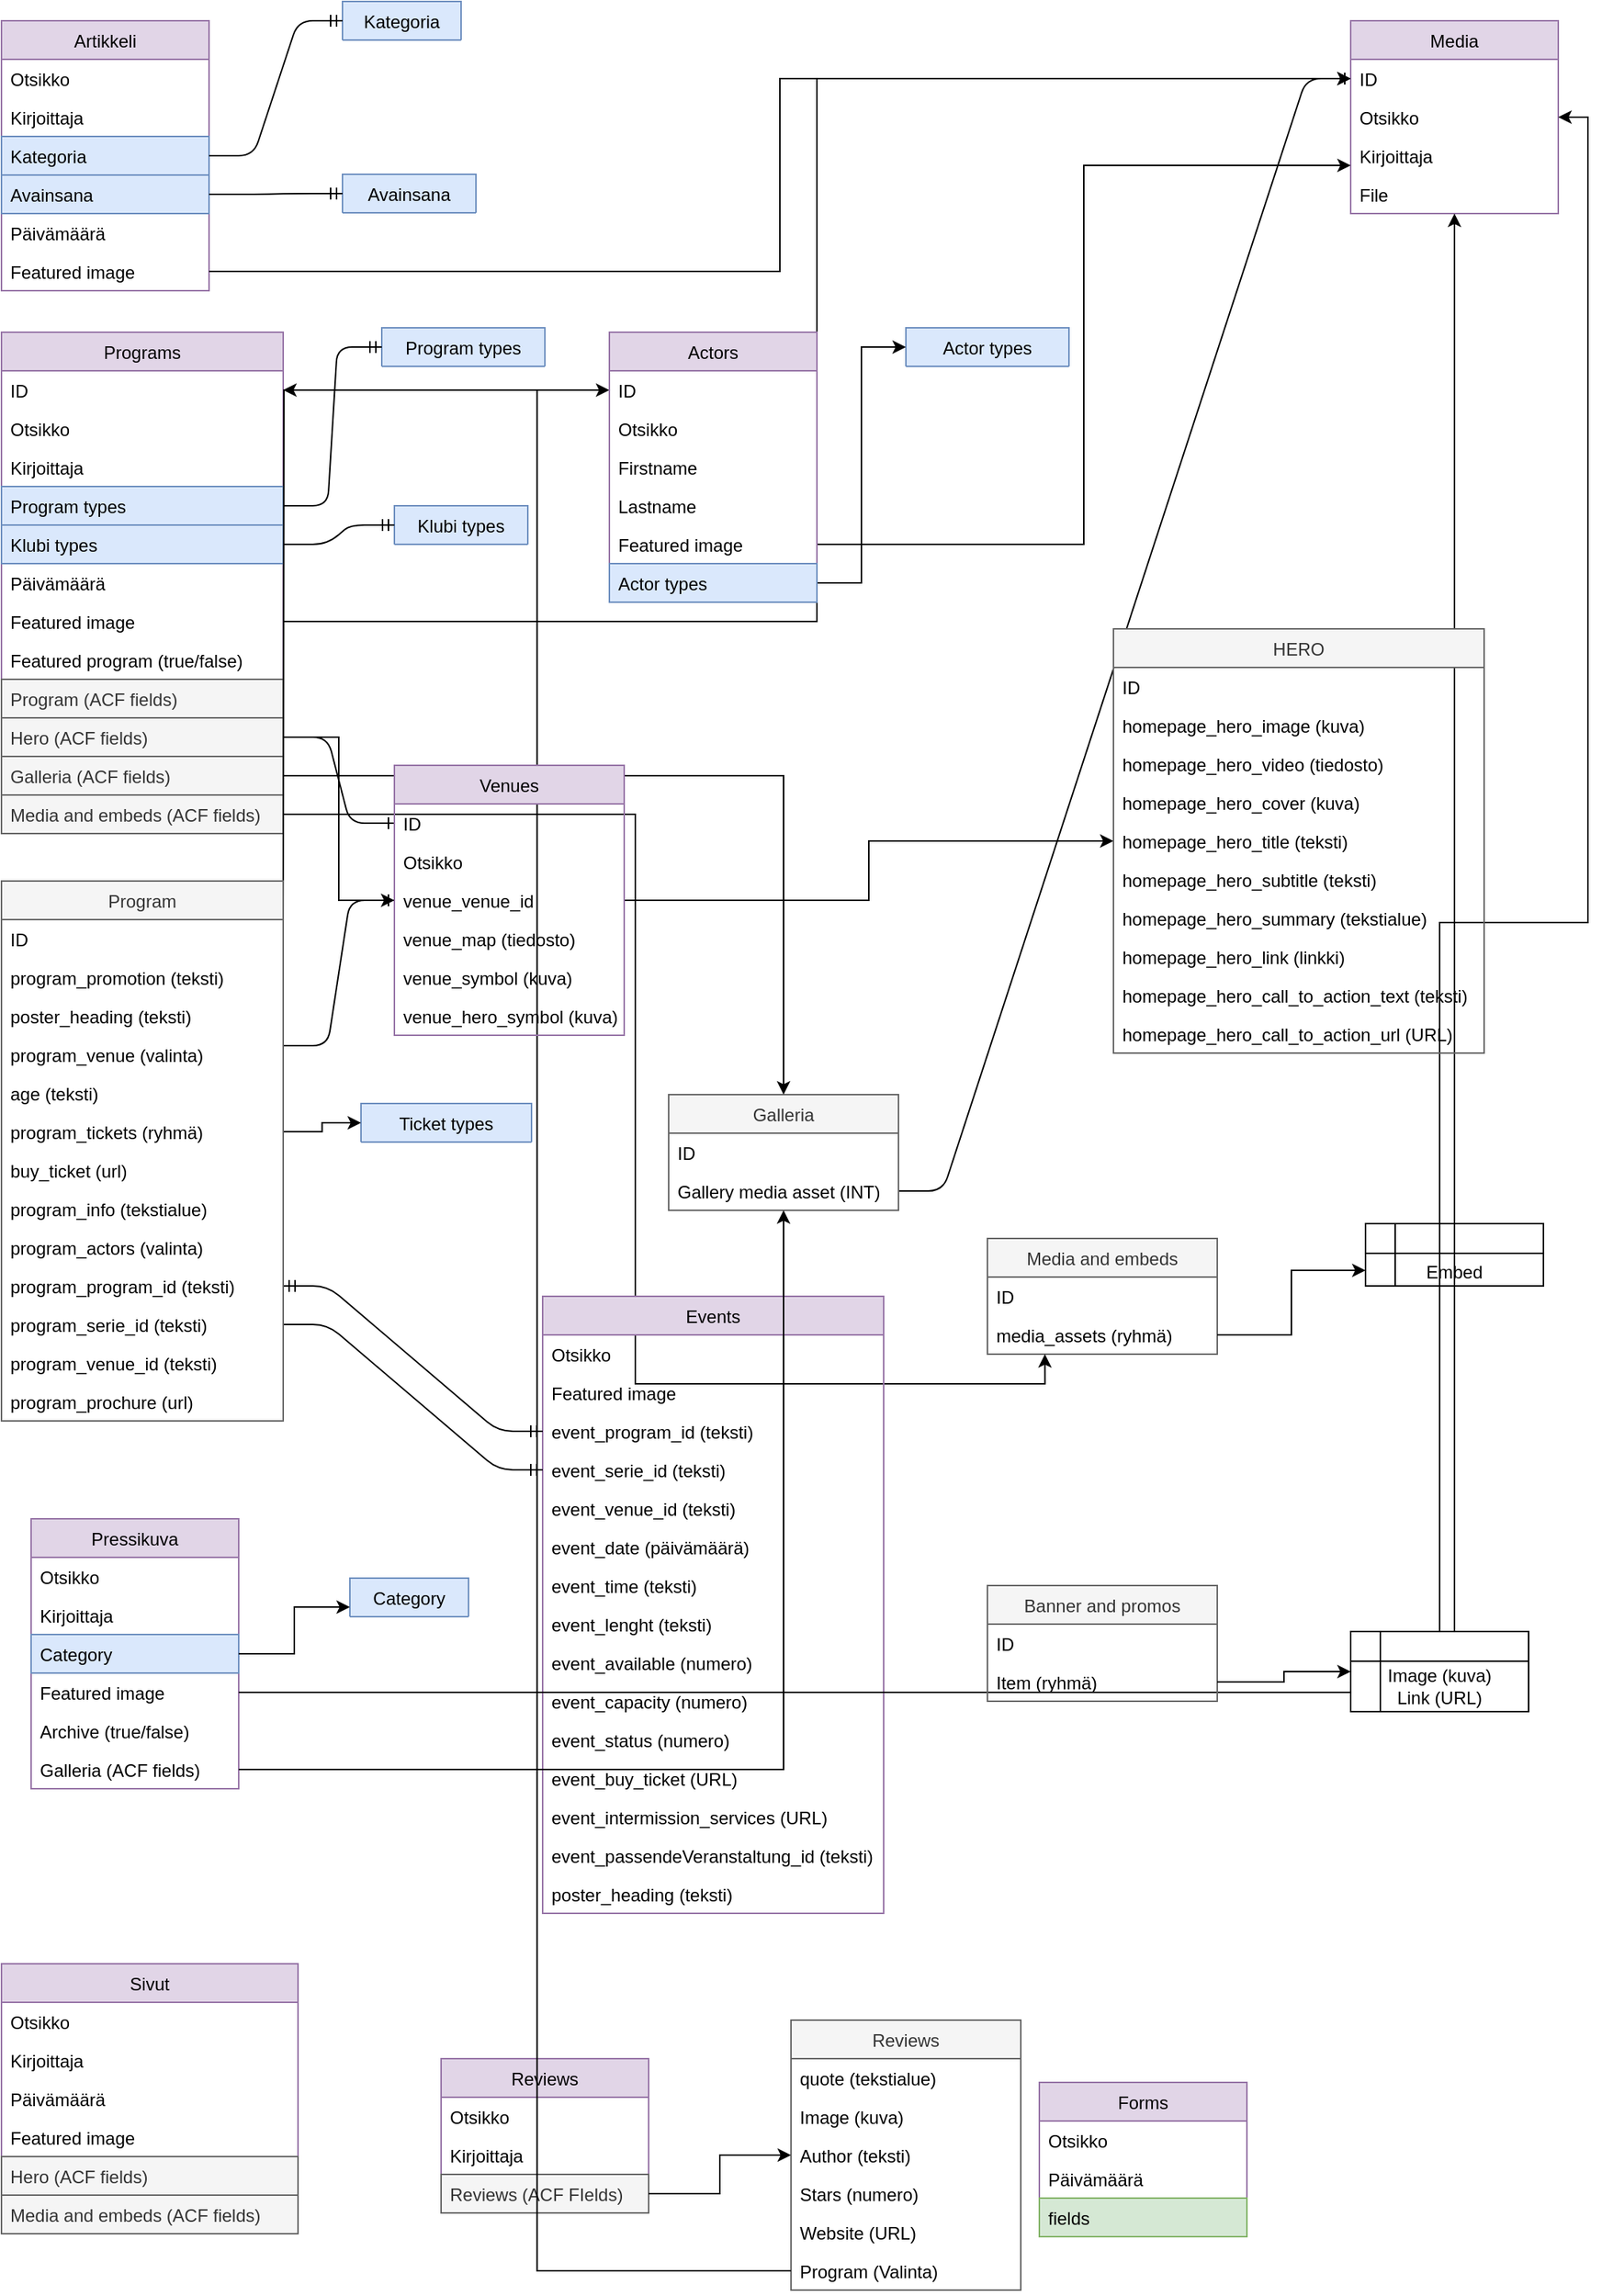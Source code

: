 <mxfile pages="1" version="11.2.5" type="github"><diagram id="JylSYpDE7stfheYF5nhb" name="Page-1"><mxGraphModel dx="1298" dy="731" grid="1" gridSize="10" guides="1" tooltips="1" connect="1" arrows="1" fold="1" page="1" pageScale="1" pageWidth="1169" pageHeight="827" math="0" shadow="0"><root><mxCell id="0"/><mxCell id="1" parent="0"/><mxCell id="uideo7Vnj6F3SnKSOTzs-19" value="" style="edgeStyle=entityRelationEdgeStyle;fontSize=12;html=1;endArrow=ERone;endFill=1;exitX=1;exitY=0.5;exitDx=0;exitDy=0;" edge="1" parent="1" source="uideo7Vnj6F3SnKSOTzs-14" target="cHiNyYAELaaAw-eLna-m-75"><mxGeometry width="100" height="100" relative="1" as="geometry"><mxPoint x="220" y="715" as="sourcePoint"/><mxPoint x="640" y="80" as="targetPoint"/></mxGeometry></mxCell><mxCell id="cHiNyYAELaaAw-eLna-m-2" value="Artikkeli" style="swimlane;fontStyle=0;childLayout=stackLayout;horizontal=1;startSize=26;fillColor=#e1d5e7;horizontalStack=0;resizeParent=1;resizeParentMax=0;resizeLast=0;collapsible=1;marginBottom=0;strokeColor=#9673a6;" parent="1" vertex="1"><mxGeometry x="40" y="40" width="140" height="182" as="geometry"><mxRectangle x="40" y="40" width="70" height="26" as="alternateBounds"/></mxGeometry></mxCell><mxCell id="cHiNyYAELaaAw-eLna-m-3" value="Otsikko" style="text;strokeColor=none;fillColor=none;align=left;verticalAlign=top;spacingLeft=4;spacingRight=4;overflow=hidden;rotatable=0;points=[[0,0.5],[1,0.5]];portConstraint=eastwest;" parent="cHiNyYAELaaAw-eLna-m-2" vertex="1"><mxGeometry y="26" width="140" height="26" as="geometry"/></mxCell><mxCell id="cHiNyYAELaaAw-eLna-m-4" value="Kirjoittaja" style="text;strokeColor=none;fillColor=none;align=left;verticalAlign=top;spacingLeft=4;spacingRight=4;overflow=hidden;rotatable=0;points=[[0,0.5],[1,0.5]];portConstraint=eastwest;" parent="cHiNyYAELaaAw-eLna-m-2" vertex="1"><mxGeometry y="52" width="140" height="26" as="geometry"/></mxCell><mxCell id="cHiNyYAELaaAw-eLna-m-5" value="Kategoria" style="text;strokeColor=#6c8ebf;fillColor=#dae8fc;align=left;verticalAlign=top;spacingLeft=4;spacingRight=4;overflow=hidden;rotatable=0;points=[[0,0.5],[1,0.5]];portConstraint=eastwest;" parent="cHiNyYAELaaAw-eLna-m-2" vertex="1"><mxGeometry y="78" width="140" height="26" as="geometry"/></mxCell><mxCell id="cHiNyYAELaaAw-eLna-m-13" value="Avainsana" style="text;strokeColor=#6c8ebf;fillColor=#dae8fc;align=left;verticalAlign=top;spacingLeft=4;spacingRight=4;overflow=hidden;rotatable=0;points=[[0,0.5],[1,0.5]];portConstraint=eastwest;" parent="cHiNyYAELaaAw-eLna-m-2" vertex="1"><mxGeometry y="104" width="140" height="26" as="geometry"/></mxCell><mxCell id="cHiNyYAELaaAw-eLna-m-11" value="Päivämäärä" style="text;strokeColor=none;fillColor=none;align=left;verticalAlign=top;spacingLeft=4;spacingRight=4;overflow=hidden;rotatable=0;points=[[0,0.5],[1,0.5]];portConstraint=eastwest;" parent="cHiNyYAELaaAw-eLna-m-2" vertex="1"><mxGeometry y="130" width="140" height="26" as="geometry"/></mxCell><mxCell id="cHiNyYAELaaAw-eLna-m-12" value="Featured image" style="text;strokeColor=none;fillColor=none;align=left;verticalAlign=top;spacingLeft=4;spacingRight=4;overflow=hidden;rotatable=0;points=[[0,0.5],[1,0.5]];portConstraint=eastwest;" parent="cHiNyYAELaaAw-eLna-m-2" vertex="1"><mxGeometry y="156" width="140" height="26" as="geometry"/></mxCell><mxCell id="cHiNyYAELaaAw-eLna-m-6" value="Kategoria" style="swimlane;fontStyle=0;childLayout=stackLayout;horizontal=1;startSize=26;fillColor=#dae8fc;horizontalStack=0;resizeParent=1;resizeParentMax=0;resizeLast=0;collapsible=1;marginBottom=0;strokeColor=#6c8ebf;" parent="1" vertex="1" collapsed="1"><mxGeometry x="270" y="27" width="80" height="26" as="geometry"><mxRectangle x="270" y="27" width="140" height="104" as="alternateBounds"/></mxGeometry></mxCell><mxCell id="cHiNyYAELaaAw-eLna-m-7" value="ID" style="text;strokeColor=none;fillColor=none;align=left;verticalAlign=top;spacingLeft=4;spacingRight=4;overflow=hidden;rotatable=0;points=[[0,0.5],[1,0.5]];portConstraint=eastwest;" parent="cHiNyYAELaaAw-eLna-m-6" vertex="1"><mxGeometry y="26" width="80" height="26" as="geometry"/></mxCell><mxCell id="cHiNyYAELaaAw-eLna-m-8" value="Nimi" style="text;strokeColor=none;fillColor=none;align=left;verticalAlign=top;spacingLeft=4;spacingRight=4;overflow=hidden;rotatable=0;points=[[0,0.5],[1,0.5]];portConstraint=eastwest;" parent="cHiNyYAELaaAw-eLna-m-6" vertex="1"><mxGeometry y="52" width="80" height="26" as="geometry"/></mxCell><mxCell id="cHiNyYAELaaAw-eLna-m-9" value="Kuvaus" style="text;strokeColor=none;fillColor=none;align=left;verticalAlign=top;spacingLeft=4;spacingRight=4;overflow=hidden;rotatable=0;points=[[0,0.5],[1,0.5]];portConstraint=eastwest;" parent="cHiNyYAELaaAw-eLna-m-6" vertex="1"><mxGeometry y="78" width="80" height="26" as="geometry"/></mxCell><mxCell id="cHiNyYAELaaAw-eLna-m-14" value="Avainsana" style="swimlane;fontStyle=0;childLayout=stackLayout;horizontal=1;startSize=26;fillColor=#dae8fc;horizontalStack=0;resizeParent=1;resizeParentMax=0;resizeLast=0;collapsible=1;marginBottom=0;strokeColor=#6c8ebf;" parent="1" vertex="1" collapsed="1"><mxGeometry x="270" y="143.5" width="90" height="26" as="geometry"><mxRectangle x="270" y="80" width="140" height="104" as="alternateBounds"/></mxGeometry></mxCell><mxCell id="cHiNyYAELaaAw-eLna-m-15" value="ID" style="text;strokeColor=none;fillColor=none;align=left;verticalAlign=top;spacingLeft=4;spacingRight=4;overflow=hidden;rotatable=0;points=[[0,0.5],[1,0.5]];portConstraint=eastwest;" parent="cHiNyYAELaaAw-eLna-m-14" vertex="1"><mxGeometry y="26" width="90" height="26" as="geometry"/></mxCell><mxCell id="cHiNyYAELaaAw-eLna-m-16" value="Nimi" style="text;strokeColor=none;fillColor=none;align=left;verticalAlign=top;spacingLeft=4;spacingRight=4;overflow=hidden;rotatable=0;points=[[0,0.5],[1,0.5]];portConstraint=eastwest;" parent="cHiNyYAELaaAw-eLna-m-14" vertex="1"><mxGeometry y="52" width="90" height="26" as="geometry"/></mxCell><mxCell id="cHiNyYAELaaAw-eLna-m-17" value="Kuvaus" style="text;strokeColor=none;fillColor=none;align=left;verticalAlign=top;spacingLeft=4;spacingRight=4;overflow=hidden;rotatable=0;points=[[0,0.5],[1,0.5]];portConstraint=eastwest;" parent="cHiNyYAELaaAw-eLna-m-14" vertex="1"><mxGeometry y="78" width="90" height="26" as="geometry"/></mxCell><mxCell id="cHiNyYAELaaAw-eLna-m-20" value="Programs" style="swimlane;fontStyle=0;childLayout=stackLayout;horizontal=1;startSize=26;fillColor=#e1d5e7;horizontalStack=0;resizeParent=1;resizeParentMax=0;resizeLast=0;collapsible=1;marginBottom=0;strokeColor=#9673a6;" parent="1" vertex="1"><mxGeometry x="40" y="250" width="190" height="338" as="geometry"><mxRectangle x="40" y="250" width="70" height="26" as="alternateBounds"/></mxGeometry></mxCell><mxCell id="cHiNyYAELaaAw-eLna-m-21" value="ID" style="text;strokeColor=none;fillColor=none;align=left;verticalAlign=top;spacingLeft=4;spacingRight=4;overflow=hidden;rotatable=0;points=[[0,0.5],[1,0.5]];portConstraint=eastwest;" parent="cHiNyYAELaaAw-eLna-m-20" vertex="1"><mxGeometry y="26" width="190" height="26" as="geometry"/></mxCell><mxCell id="uideo7Vnj6F3SnKSOTzs-121" value="Otsikko" style="text;strokeColor=none;fillColor=none;align=left;verticalAlign=top;spacingLeft=4;spacingRight=4;overflow=hidden;rotatable=0;points=[[0,0.5],[1,0.5]];portConstraint=eastwest;" vertex="1" parent="cHiNyYAELaaAw-eLna-m-20"><mxGeometry y="52" width="190" height="26" as="geometry"/></mxCell><mxCell id="cHiNyYAELaaAw-eLna-m-22" value="Kirjoittaja" style="text;strokeColor=none;fillColor=none;align=left;verticalAlign=top;spacingLeft=4;spacingRight=4;overflow=hidden;rotatable=0;points=[[0,0.5],[1,0.5]];portConstraint=eastwest;" parent="cHiNyYAELaaAw-eLna-m-20" vertex="1"><mxGeometry y="78" width="190" height="26" as="geometry"/></mxCell><mxCell id="cHiNyYAELaaAw-eLna-m-23" value="Program types" style="text;strokeColor=#6c8ebf;fillColor=#dae8fc;align=left;verticalAlign=top;spacingLeft=4;spacingRight=4;overflow=hidden;rotatable=0;points=[[0,0.5],[1,0.5]];portConstraint=eastwest;" parent="cHiNyYAELaaAw-eLna-m-20" vertex="1"><mxGeometry y="104" width="190" height="26" as="geometry"/></mxCell><mxCell id="cHiNyYAELaaAw-eLna-m-56" value="Klubi types" style="text;strokeColor=#6c8ebf;fillColor=#dae8fc;align=left;verticalAlign=top;spacingLeft=4;spacingRight=4;overflow=hidden;rotatable=0;points=[[0,0.5],[1,0.5]];portConstraint=eastwest;" parent="cHiNyYAELaaAw-eLna-m-20" vertex="1"><mxGeometry y="130" width="190" height="26" as="geometry"/></mxCell><mxCell id="cHiNyYAELaaAw-eLna-m-25" value="Päivämäärä" style="text;strokeColor=none;fillColor=none;align=left;verticalAlign=top;spacingLeft=4;spacingRight=4;overflow=hidden;rotatable=0;points=[[0,0.5],[1,0.5]];portConstraint=eastwest;" parent="cHiNyYAELaaAw-eLna-m-20" vertex="1"><mxGeometry y="156" width="190" height="26" as="geometry"/></mxCell><mxCell id="cHiNyYAELaaAw-eLna-m-26" value="Featured image" style="text;strokeColor=none;fillColor=none;align=left;verticalAlign=top;spacingLeft=4;spacingRight=4;overflow=hidden;rotatable=0;points=[[0,0.5],[1,0.5]];portConstraint=eastwest;" parent="cHiNyYAELaaAw-eLna-m-20" vertex="1"><mxGeometry y="182" width="190" height="26" as="geometry"/></mxCell><mxCell id="cHiNyYAELaaAw-eLna-m-91" value="Featured program (true/false)" style="text;strokeColor=none;fillColor=none;align=left;verticalAlign=top;spacingLeft=4;spacingRight=4;overflow=hidden;rotatable=0;points=[[0,0.5],[1,0.5]];portConstraint=eastwest;" parent="cHiNyYAELaaAw-eLna-m-20" vertex="1"><mxGeometry y="208" width="190" height="26" as="geometry"/></mxCell><mxCell id="uideo7Vnj6F3SnKSOTzs-138" value="Program (ACF fields)" style="text;strokeColor=#666666;fillColor=#f5f5f5;align=left;verticalAlign=top;spacingLeft=4;spacingRight=4;overflow=hidden;rotatable=0;points=[[0,0.5],[1,0.5]];portConstraint=eastwest;fontColor=#333333;" vertex="1" parent="cHiNyYAELaaAw-eLna-m-20"><mxGeometry y="234" width="190" height="26" as="geometry"/></mxCell><mxCell id="uideo7Vnj6F3SnKSOTzs-33" value="Hero (ACF fields)" style="text;strokeColor=#666666;fillColor=#f5f5f5;align=left;verticalAlign=top;spacingLeft=4;spacingRight=4;overflow=hidden;rotatable=0;points=[[0,0.5],[1,0.5]];portConstraint=eastwest;fontColor=#333333;" vertex="1" parent="cHiNyYAELaaAw-eLna-m-20"><mxGeometry y="260" width="190" height="26" as="geometry"/></mxCell><mxCell id="uideo7Vnj6F3SnKSOTzs-35" value="Galleria (ACF fields)" style="text;strokeColor=#666666;fillColor=#f5f5f5;align=left;verticalAlign=top;spacingLeft=4;spacingRight=4;overflow=hidden;rotatable=0;points=[[0,0.5],[1,0.5]];portConstraint=eastwest;fontColor=#333333;" vertex="1" parent="cHiNyYAELaaAw-eLna-m-20"><mxGeometry y="286" width="190" height="26" as="geometry"/></mxCell><mxCell id="uideo7Vnj6F3SnKSOTzs-37" value="Media and embeds (ACF fields)" style="text;strokeColor=#666666;fillColor=#f5f5f5;align=left;verticalAlign=top;spacingLeft=4;spacingRight=4;overflow=hidden;rotatable=0;points=[[0,0.5],[1,0.5]];portConstraint=eastwest;fontColor=#333333;" vertex="1" parent="cHiNyYAELaaAw-eLna-m-20"><mxGeometry y="312" width="190" height="26" as="geometry"/></mxCell><mxCell id="cHiNyYAELaaAw-eLna-m-27" value="Program types" style="swimlane;fontStyle=0;childLayout=stackLayout;horizontal=1;startSize=26;fillColor=#dae8fc;horizontalStack=0;resizeParent=1;resizeParentMax=0;resizeLast=0;collapsible=1;marginBottom=0;strokeColor=#6c8ebf;" parent="1" vertex="1" collapsed="1"><mxGeometry x="296.5" y="247" width="110" height="26" as="geometry"><mxRectangle x="270" y="260" width="100" height="104" as="alternateBounds"/></mxGeometry></mxCell><mxCell id="cHiNyYAELaaAw-eLna-m-28" value="ID" style="text;strokeColor=none;fillColor=none;align=left;verticalAlign=top;spacingLeft=4;spacingRight=4;overflow=hidden;rotatable=0;points=[[0,0.5],[1,0.5]];portConstraint=eastwest;" parent="cHiNyYAELaaAw-eLna-m-27" vertex="1"><mxGeometry y="26" width="110" height="26" as="geometry"/></mxCell><mxCell id="cHiNyYAELaaAw-eLna-m-29" value="Nimi" style="text;strokeColor=none;fillColor=none;align=left;verticalAlign=top;spacingLeft=4;spacingRight=4;overflow=hidden;rotatable=0;points=[[0,0.5],[1,0.5]];portConstraint=eastwest;" parent="cHiNyYAELaaAw-eLna-m-27" vertex="1"><mxGeometry y="52" width="110" height="26" as="geometry"/></mxCell><mxCell id="cHiNyYAELaaAw-eLna-m-30" value="Kuvaus" style="text;strokeColor=none;fillColor=none;align=left;verticalAlign=top;spacingLeft=4;spacingRight=4;overflow=hidden;rotatable=0;points=[[0,0.5],[1,0.5]];portConstraint=eastwest;" parent="cHiNyYAELaaAw-eLna-m-27" vertex="1"><mxGeometry y="78" width="110" height="26" as="geometry"/></mxCell><mxCell id="cHiNyYAELaaAw-eLna-m-31" value="Klubi types" style="swimlane;fontStyle=0;childLayout=stackLayout;horizontal=1;startSize=26;fillColor=#dae8fc;horizontalStack=0;resizeParent=1;resizeParentMax=0;resizeLast=0;collapsible=1;marginBottom=0;strokeColor=#6c8ebf;" parent="1" vertex="1" collapsed="1"><mxGeometry x="305" y="367" width="90" height="26" as="geometry"><mxRectangle x="270" y="370" width="100" height="104" as="alternateBounds"/></mxGeometry></mxCell><mxCell id="cHiNyYAELaaAw-eLna-m-32" value="ID" style="text;strokeColor=none;fillColor=none;align=left;verticalAlign=top;spacingLeft=4;spacingRight=4;overflow=hidden;rotatable=0;points=[[0,0.5],[1,0.5]];portConstraint=eastwest;" parent="cHiNyYAELaaAw-eLna-m-31" vertex="1"><mxGeometry y="26" width="90" height="26" as="geometry"/></mxCell><mxCell id="cHiNyYAELaaAw-eLna-m-33" value="Nimi" style="text;strokeColor=none;fillColor=none;align=left;verticalAlign=top;spacingLeft=4;spacingRight=4;overflow=hidden;rotatable=0;points=[[0,0.5],[1,0.5]];portConstraint=eastwest;" parent="cHiNyYAELaaAw-eLna-m-31" vertex="1"><mxGeometry y="52" width="90" height="26" as="geometry"/></mxCell><mxCell id="cHiNyYAELaaAw-eLna-m-34" value="Kuvaus" style="text;strokeColor=none;fillColor=none;align=left;verticalAlign=top;spacingLeft=4;spacingRight=4;overflow=hidden;rotatable=0;points=[[0,0.5],[1,0.5]];portConstraint=eastwest;" parent="cHiNyYAELaaAw-eLna-m-31" vertex="1"><mxGeometry y="78" width="90" height="26" as="geometry"/></mxCell><mxCell id="cHiNyYAELaaAw-eLna-m-58" style="edgeStyle=orthogonalEdgeStyle;rounded=0;orthogonalLoop=1;jettySize=auto;html=1;entryX=0;entryY=0.5;entryDx=0;entryDy=0;" parent="1" target="cHiNyYAELaaAw-eLna-m-48" edge="1"><mxGeometry relative="1" as="geometry"><mxPoint x="230" y="653" as="sourcePoint"/></mxGeometry></mxCell><mxCell id="cHiNyYAELaaAw-eLna-m-70" value="" style="edgeStyle=entityRelationEdgeStyle;fontSize=12;html=1;endArrow=ERmandOne;exitX=1;exitY=0.5;exitDx=0;exitDy=0;entryX=0;entryY=0.5;entryDx=0;entryDy=0;" parent="1" source="cHiNyYAELaaAw-eLna-m-23" target="cHiNyYAELaaAw-eLna-m-28" edge="1"><mxGeometry width="100" height="100" relative="1" as="geometry"><mxPoint x="180" y="440" as="sourcePoint"/><mxPoint x="280" y="340" as="targetPoint"/></mxGeometry></mxCell><mxCell id="cHiNyYAELaaAw-eLna-m-71" value="" style="edgeStyle=entityRelationEdgeStyle;fontSize=12;html=1;endArrow=ERmandOne;exitX=1;exitY=0.5;exitDx=0;exitDy=0;entryX=0;entryY=0.5;entryDx=0;entryDy=0;" parent="1" source="cHiNyYAELaaAw-eLna-m-56" target="cHiNyYAELaaAw-eLna-m-32" edge="1"><mxGeometry width="100" height="100" relative="1" as="geometry"><mxPoint x="190" y="355" as="sourcePoint"/><mxPoint x="280" y="309" as="targetPoint"/></mxGeometry></mxCell><mxCell id="cHiNyYAELaaAw-eLna-m-72" value="" style="edgeStyle=entityRelationEdgeStyle;fontSize=12;html=1;endArrow=ERmandOne;exitX=1;exitY=0.5;exitDx=0;exitDy=0;entryX=0;entryY=0.5;entryDx=0;entryDy=0;" parent="1" source="cHiNyYAELaaAw-eLna-m-5" target="cHiNyYAELaaAw-eLna-m-7" edge="1"><mxGeometry width="100" height="100" relative="1" as="geometry"><mxPoint x="190" y="355" as="sourcePoint"/><mxPoint x="280" y="283" as="targetPoint"/></mxGeometry></mxCell><mxCell id="cHiNyYAELaaAw-eLna-m-73" value="" style="edgeStyle=entityRelationEdgeStyle;fontSize=12;html=1;endArrow=ERmandOne;exitX=1;exitY=0.5;exitDx=0;exitDy=0;entryX=0;entryY=0.5;entryDx=0;entryDy=0;" parent="1" source="cHiNyYAELaaAw-eLna-m-13" target="cHiNyYAELaaAw-eLna-m-15" edge="1"><mxGeometry width="100" height="100" relative="1" as="geometry"><mxPoint x="190" y="141" as="sourcePoint"/><mxPoint x="280" y="50" as="targetPoint"/></mxGeometry></mxCell><mxCell id="cHiNyYAELaaAw-eLna-m-74" value="Media" style="swimlane;fontStyle=0;childLayout=stackLayout;horizontal=1;startSize=26;fillColor=#e1d5e7;horizontalStack=0;resizeParent=1;resizeParentMax=0;resizeLast=0;collapsible=1;marginBottom=0;strokeColor=#9673a6;" parent="1" vertex="1"><mxGeometry x="950" y="40" width="140" height="130" as="geometry"><mxRectangle x="950" y="40" width="70" height="26" as="alternateBounds"/></mxGeometry></mxCell><mxCell id="cHiNyYAELaaAw-eLna-m-75" value="ID" style="text;strokeColor=none;fillColor=none;align=left;verticalAlign=top;spacingLeft=4;spacingRight=4;overflow=hidden;rotatable=0;points=[[0,0.5],[1,0.5]];portConstraint=eastwest;" parent="cHiNyYAELaaAw-eLna-m-74" vertex="1"><mxGeometry y="26" width="140" height="26" as="geometry"/></mxCell><mxCell id="cHiNyYAELaaAw-eLna-m-82" value="Otsikko" style="text;strokeColor=none;fillColor=none;align=left;verticalAlign=top;spacingLeft=4;spacingRight=4;overflow=hidden;rotatable=0;points=[[0,0.5],[1,0.5]];portConstraint=eastwest;" parent="cHiNyYAELaaAw-eLna-m-74" vertex="1"><mxGeometry y="52" width="140" height="26" as="geometry"/></mxCell><mxCell id="cHiNyYAELaaAw-eLna-m-76" value="Kirjoittaja" style="text;strokeColor=none;fillColor=none;align=left;verticalAlign=top;spacingLeft=4;spacingRight=4;overflow=hidden;rotatable=0;points=[[0,0.5],[1,0.5]];portConstraint=eastwest;" parent="cHiNyYAELaaAw-eLna-m-74" vertex="1"><mxGeometry y="78" width="140" height="26" as="geometry"/></mxCell><mxCell id="cHiNyYAELaaAw-eLna-m-80" value="File" style="text;strokeColor=none;fillColor=none;align=left;verticalAlign=top;spacingLeft=4;spacingRight=4;overflow=hidden;rotatable=0;points=[[0,0.5],[1,0.5]];portConstraint=eastwest;" parent="cHiNyYAELaaAw-eLna-m-74" vertex="1"><mxGeometry y="104" width="140" height="26" as="geometry"/></mxCell><mxCell id="cHiNyYAELaaAw-eLna-m-81" style="edgeStyle=orthogonalEdgeStyle;rounded=0;orthogonalLoop=1;jettySize=auto;html=1;entryX=0;entryY=0.5;entryDx=0;entryDy=0;" parent="1" source="cHiNyYAELaaAw-eLna-m-12" target="cHiNyYAELaaAw-eLna-m-75" edge="1"><mxGeometry relative="1" as="geometry"/></mxCell><mxCell id="cHiNyYAELaaAw-eLna-m-83" style="edgeStyle=orthogonalEdgeStyle;rounded=0;orthogonalLoop=1;jettySize=auto;html=1;" parent="1" source="cHiNyYAELaaAw-eLna-m-26" target="cHiNyYAELaaAw-eLna-m-75" edge="1"><mxGeometry relative="1" as="geometry"/></mxCell><mxCell id="cHiNyYAELaaAw-eLna-m-84" style="edgeStyle=orthogonalEdgeStyle;rounded=0;orthogonalLoop=1;jettySize=auto;html=1;entryX=0;entryY=0.75;entryDx=0;entryDy=0;" parent="1" source="cHiNyYAELaaAw-eLna-m-53" edge="1" target="cHiNyYAELaaAw-eLna-m-74"><mxGeometry relative="1" as="geometry"><mxPoint x="640" y="80" as="targetPoint"/></mxGeometry></mxCell><mxCell id="cHiNyYAELaaAw-eLna-m-85" value="" style="edgeStyle=entityRelationEdgeStyle;fontSize=12;html=1;endArrow=ERone;endFill=1;exitX=1;exitY=0.5;exitDx=0;exitDy=0;entryX=0;entryY=0.5;entryDx=0;entryDy=0;" parent="1" target="cHiNyYAELaaAw-eLna-m-64" edge="1"><mxGeometry width="100" height="100" relative="1" as="geometry"><mxPoint x="230" y="731" as="sourcePoint"/><mxPoint x="280" y="790" as="targetPoint"/></mxGeometry></mxCell><mxCell id="cHiNyYAELaaAw-eLna-m-92" value="" style="edgeStyle=entityRelationEdgeStyle;fontSize=12;html=1;endArrow=ERone;endFill=1;entryX=0;entryY=0.5;entryDx=0;entryDy=0;" parent="1" target="cHiNyYAELaaAw-eLna-m-63" edge="1"><mxGeometry width="100" height="100" relative="1" as="geometry"><mxPoint x="230" y="523" as="sourcePoint"/><mxPoint x="400" y="826" as="targetPoint"/></mxGeometry></mxCell><mxCell id="uideo7Vnj6F3SnKSOTzs-12" value="Galleria" style="swimlane;fontStyle=0;childLayout=stackLayout;horizontal=1;startSize=26;fillColor=#f5f5f5;horizontalStack=0;resizeParent=1;resizeParentMax=0;resizeLast=0;collapsible=1;marginBottom=0;strokeColor=#666666;fontColor=#333333;" vertex="1" parent="1"><mxGeometry x="490" y="764" width="155" height="78" as="geometry"><mxRectangle x="490" y="764" width="70" height="26" as="alternateBounds"/></mxGeometry></mxCell><mxCell id="uideo7Vnj6F3SnKSOTzs-13" value="ID" style="text;strokeColor=none;fillColor=none;align=left;verticalAlign=top;spacingLeft=4;spacingRight=4;overflow=hidden;rotatable=0;points=[[0,0.5],[1,0.5]];portConstraint=eastwest;" vertex="1" parent="uideo7Vnj6F3SnKSOTzs-12"><mxGeometry y="26" width="155" height="26" as="geometry"/></mxCell><mxCell id="uideo7Vnj6F3SnKSOTzs-14" value="Gallery media asset (INT)" style="text;strokeColor=none;fillColor=none;align=left;verticalAlign=top;spacingLeft=4;spacingRight=4;overflow=hidden;rotatable=0;points=[[0,0.5],[1,0.5]];portConstraint=eastwest;" vertex="1" parent="uideo7Vnj6F3SnKSOTzs-12"><mxGeometry y="52" width="155" height="26" as="geometry"/></mxCell><mxCell id="uideo7Vnj6F3SnKSOTzs-20" value="Media and embeds" style="swimlane;fontStyle=0;childLayout=stackLayout;horizontal=1;startSize=26;fillColor=#f5f5f5;horizontalStack=0;resizeParent=1;resizeParentMax=0;resizeLast=0;collapsible=1;marginBottom=0;strokeColor=#666666;fontColor=#333333;" vertex="1" parent="1"><mxGeometry x="705" y="861" width="155" height="78" as="geometry"><mxRectangle x="570" y="814" width="150" height="26" as="alternateBounds"/></mxGeometry></mxCell><mxCell id="uideo7Vnj6F3SnKSOTzs-21" value="ID" style="text;strokeColor=none;fillColor=none;align=left;verticalAlign=top;spacingLeft=4;spacingRight=4;overflow=hidden;rotatable=0;points=[[0,0.5],[1,0.5]];portConstraint=eastwest;" vertex="1" parent="uideo7Vnj6F3SnKSOTzs-20"><mxGeometry y="26" width="155" height="26" as="geometry"/></mxCell><mxCell id="uideo7Vnj6F3SnKSOTzs-22" value="media_assets (ryhmä)" style="text;strokeColor=none;fillColor=none;align=left;verticalAlign=top;spacingLeft=4;spacingRight=4;overflow=hidden;rotatable=0;points=[[0,0.5],[1,0.5]];portConstraint=eastwest;" vertex="1" parent="uideo7Vnj6F3SnKSOTzs-20"><mxGeometry y="52" width="155" height="26" as="geometry"/></mxCell><mxCell id="uideo7Vnj6F3SnKSOTzs-23" value="Embed" style="shape=internalStorage;whiteSpace=wrap;html=1;backgroundOutline=1;align=center;verticalAlign=bottom;treeFolding=0;treeMoving=0;collapsible=1;" vertex="1" collapsed="1" parent="1"><mxGeometry x="960" y="851" width="120" height="42" as="geometry"><mxRectangle x="770" y="859" width="70" height="20" as="alternateBounds"/></mxGeometry></mxCell><mxCell id="uideo7Vnj6F3SnKSOTzs-24" style="edgeStyle=orthogonalEdgeStyle;rounded=0;orthogonalLoop=1;jettySize=auto;html=1;entryX=0;entryY=0.75;entryDx=0;entryDy=0;" edge="1" parent="1" source="uideo7Vnj6F3SnKSOTzs-22" target="uideo7Vnj6F3SnKSOTzs-23"><mxGeometry relative="1" as="geometry"/></mxCell><mxCell id="uideo7Vnj6F3SnKSOTzs-25" value="Ticket types" style="swimlane;fontStyle=0;childLayout=stackLayout;horizontal=1;startSize=26;fillColor=#dae8fc;horizontalStack=0;resizeParent=1;resizeParentMax=0;resizeLast=0;collapsible=1;marginBottom=0;strokeColor=#6c8ebf;" vertex="1" collapsed="1" parent="1"><mxGeometry x="282.5" y="770" width="115" height="26" as="geometry"><mxRectangle x="325" y="497" width="155" height="156" as="alternateBounds"/></mxGeometry></mxCell><mxCell id="uideo7Vnj6F3SnKSOTzs-27" value="Basic" style="text;strokeColor=none;fillColor=none;align=left;verticalAlign=top;spacingLeft=4;spacingRight=4;overflow=hidden;rotatable=0;points=[[0,0.5],[1,0.5]];portConstraint=eastwest;" vertex="1" parent="uideo7Vnj6F3SnKSOTzs-25"><mxGeometry y="26" width="115" height="26" as="geometry"/></mxCell><mxCell id="uideo7Vnj6F3SnKSOTzs-28" value="Seniors" style="text;strokeColor=none;fillColor=none;align=left;verticalAlign=top;spacingLeft=4;spacingRight=4;overflow=hidden;rotatable=0;points=[[0,0.5],[1,0.5]];portConstraint=eastwest;" vertex="1" parent="uideo7Vnj6F3SnKSOTzs-25"><mxGeometry y="52" width="115" height="26" as="geometry"/></mxCell><mxCell id="uideo7Vnj6F3SnKSOTzs-29" value="Student" style="text;strokeColor=none;fillColor=none;align=left;verticalAlign=top;spacingLeft=4;spacingRight=4;overflow=hidden;rotatable=0;points=[[0,0.5],[1,0.5]];portConstraint=eastwest;" vertex="1" parent="uideo7Vnj6F3SnKSOTzs-25"><mxGeometry y="78" width="115" height="26" as="geometry"/></mxCell><mxCell id="uideo7Vnj6F3SnKSOTzs-30" value="Children" style="text;strokeColor=none;fillColor=none;align=left;verticalAlign=top;spacingLeft=4;spacingRight=4;overflow=hidden;rotatable=0;points=[[0,0.5],[1,0.5]];portConstraint=eastwest;" vertex="1" parent="uideo7Vnj6F3SnKSOTzs-25"><mxGeometry y="104" width="115" height="26" as="geometry"/></mxCell><mxCell id="uideo7Vnj6F3SnKSOTzs-31" value="Description&#xA;" style="text;strokeColor=none;fillColor=none;align=left;verticalAlign=top;spacingLeft=4;spacingRight=4;overflow=hidden;rotatable=0;points=[[0,0.5],[1,0.5]];portConstraint=eastwest;" vertex="1" parent="uideo7Vnj6F3SnKSOTzs-25"><mxGeometry y="130" width="115" height="26" as="geometry"/></mxCell><mxCell id="uideo7Vnj6F3SnKSOTzs-32" style="edgeStyle=orthogonalEdgeStyle;rounded=0;orthogonalLoop=1;jettySize=auto;html=1;exitX=1;exitY=0.5;exitDx=0;exitDy=0;" edge="1" parent="1" source="uideo7Vnj6F3SnKSOTzs-127" target="uideo7Vnj6F3SnKSOTzs-25"><mxGeometry relative="1" as="geometry"><mxPoint x="230" y="575" as="sourcePoint"/></mxGeometry></mxCell><mxCell id="uideo7Vnj6F3SnKSOTzs-34" style="edgeStyle=orthogonalEdgeStyle;rounded=0;orthogonalLoop=1;jettySize=auto;html=1;entryX=0;entryY=0.5;entryDx=0;entryDy=0;" edge="1" parent="1" source="cHiNyYAELaaAw-eLna-m-62" target="uideo7Vnj6F3SnKSOTzs-1"><mxGeometry relative="1" as="geometry"/></mxCell><mxCell id="uideo7Vnj6F3SnKSOTzs-36" style="edgeStyle=orthogonalEdgeStyle;rounded=0;orthogonalLoop=1;jettySize=auto;html=1;" edge="1" parent="1" source="uideo7Vnj6F3SnKSOTzs-35" target="uideo7Vnj6F3SnKSOTzs-12"><mxGeometry relative="1" as="geometry"/></mxCell><mxCell id="uideo7Vnj6F3SnKSOTzs-38" style="edgeStyle=orthogonalEdgeStyle;rounded=0;orthogonalLoop=1;jettySize=auto;html=1;entryX=0.25;entryY=1;entryDx=0;entryDy=0;" edge="1" parent="1" source="uideo7Vnj6F3SnKSOTzs-37" target="uideo7Vnj6F3SnKSOTzs-20"><mxGeometry relative="1" as="geometry"/></mxCell><mxCell id="uideo7Vnj6F3SnKSOTzs-39" value="Actor types" style="swimlane;fontStyle=0;childLayout=stackLayout;horizontal=1;startSize=26;fillColor=#dae8fc;horizontalStack=0;resizeParent=1;resizeParentMax=0;resizeLast=0;collapsible=1;marginBottom=0;strokeColor=#6c8ebf;" vertex="1" collapsed="1" parent="1"><mxGeometry x="650" y="247" width="110" height="26" as="geometry"><mxRectangle x="650" y="247" width="100" height="104" as="alternateBounds"/></mxGeometry></mxCell><mxCell id="uideo7Vnj6F3SnKSOTzs-40" value="ID" style="text;strokeColor=none;fillColor=none;align=left;verticalAlign=top;spacingLeft=4;spacingRight=4;overflow=hidden;rotatable=0;points=[[0,0.5],[1,0.5]];portConstraint=eastwest;" vertex="1" parent="uideo7Vnj6F3SnKSOTzs-39"><mxGeometry y="26" width="110" height="26" as="geometry"/></mxCell><mxCell id="uideo7Vnj6F3SnKSOTzs-41" value="Nimi" style="text;strokeColor=none;fillColor=none;align=left;verticalAlign=top;spacingLeft=4;spacingRight=4;overflow=hidden;rotatable=0;points=[[0,0.5],[1,0.5]];portConstraint=eastwest;" vertex="1" parent="uideo7Vnj6F3SnKSOTzs-39"><mxGeometry y="52" width="110" height="26" as="geometry"/></mxCell><mxCell id="uideo7Vnj6F3SnKSOTzs-42" value="Kuvaus" style="text;strokeColor=none;fillColor=none;align=left;verticalAlign=top;spacingLeft=4;spacingRight=4;overflow=hidden;rotatable=0;points=[[0,0.5],[1,0.5]];portConstraint=eastwest;" vertex="1" parent="uideo7Vnj6F3SnKSOTzs-39"><mxGeometry y="78" width="110" height="26" as="geometry"/></mxCell><mxCell id="uideo7Vnj6F3SnKSOTzs-44" style="edgeStyle=orthogonalEdgeStyle;rounded=0;orthogonalLoop=1;jettySize=auto;html=1;entryX=0;entryY=0.5;entryDx=0;entryDy=0;" edge="1" parent="1" source="uideo7Vnj6F3SnKSOTzs-43" target="uideo7Vnj6F3SnKSOTzs-40"><mxGeometry relative="1" as="geometry"/></mxCell><mxCell id="uideo7Vnj6F3SnKSOTzs-45" value="Events" style="swimlane;fontStyle=0;childLayout=stackLayout;horizontal=1;startSize=26;fillColor=#e1d5e7;horizontalStack=0;resizeParent=1;resizeParentMax=0;resizeLast=0;collapsible=1;marginBottom=0;strokeColor=#9673a6;" vertex="1" parent="1"><mxGeometry x="405" y="900" width="230" height="416" as="geometry"><mxRectangle x="330" y="900" width="70" height="26" as="alternateBounds"/></mxGeometry></mxCell><mxCell id="uideo7Vnj6F3SnKSOTzs-46" value="Otsikko" style="text;strokeColor=none;fillColor=none;align=left;verticalAlign=top;spacingLeft=4;spacingRight=4;overflow=hidden;rotatable=0;points=[[0,0.5],[1,0.5]];portConstraint=eastwest;" vertex="1" parent="uideo7Vnj6F3SnKSOTzs-45"><mxGeometry y="26" width="230" height="26" as="geometry"/></mxCell><mxCell id="uideo7Vnj6F3SnKSOTzs-51" value="Featured image" style="text;strokeColor=none;fillColor=none;align=left;verticalAlign=top;spacingLeft=4;spacingRight=4;overflow=hidden;rotatable=0;points=[[0,0.5],[1,0.5]];portConstraint=eastwest;" vertex="1" parent="uideo7Vnj6F3SnKSOTzs-45"><mxGeometry y="52" width="230" height="26" as="geometry"/></mxCell><mxCell id="uideo7Vnj6F3SnKSOTzs-52" value="event_program_id (teksti)" style="text;strokeColor=none;fillColor=none;align=left;verticalAlign=top;spacingLeft=4;spacingRight=4;overflow=hidden;rotatable=0;points=[[0,0.5],[1,0.5]];portConstraint=eastwest;" vertex="1" parent="uideo7Vnj6F3SnKSOTzs-45"><mxGeometry y="78" width="230" height="26" as="geometry"/></mxCell><mxCell id="uideo7Vnj6F3SnKSOTzs-54" value="event_serie_id (teksti)" style="text;strokeColor=none;fillColor=none;align=left;verticalAlign=top;spacingLeft=4;spacingRight=4;overflow=hidden;rotatable=0;points=[[0,0.5],[1,0.5]];portConstraint=eastwest;" vertex="1" parent="uideo7Vnj6F3SnKSOTzs-45"><mxGeometry y="104" width="230" height="26" as="geometry"/></mxCell><mxCell id="uideo7Vnj6F3SnKSOTzs-55" value="event_venue_id (teksti)" style="text;strokeColor=none;fillColor=none;align=left;verticalAlign=top;spacingLeft=4;spacingRight=4;overflow=hidden;rotatable=0;points=[[0,0.5],[1,0.5]];portConstraint=eastwest;" vertex="1" parent="uideo7Vnj6F3SnKSOTzs-45"><mxGeometry y="130" width="230" height="26" as="geometry"/></mxCell><mxCell id="uideo7Vnj6F3SnKSOTzs-56" value="event_date (päivämäärä)" style="text;strokeColor=none;fillColor=none;align=left;verticalAlign=top;spacingLeft=4;spacingRight=4;overflow=hidden;rotatable=0;points=[[0,0.5],[1,0.5]];portConstraint=eastwest;" vertex="1" parent="uideo7Vnj6F3SnKSOTzs-45"><mxGeometry y="156" width="230" height="26" as="geometry"/></mxCell><mxCell id="uideo7Vnj6F3SnKSOTzs-57" value="event_time (teksti)" style="text;strokeColor=none;fillColor=none;align=left;verticalAlign=top;spacingLeft=4;spacingRight=4;overflow=hidden;rotatable=0;points=[[0,0.5],[1,0.5]];portConstraint=eastwest;" vertex="1" parent="uideo7Vnj6F3SnKSOTzs-45"><mxGeometry y="182" width="230" height="26" as="geometry"/></mxCell><mxCell id="uideo7Vnj6F3SnKSOTzs-58" value="event_lenght (teksti)" style="text;strokeColor=none;fillColor=none;align=left;verticalAlign=top;spacingLeft=4;spacingRight=4;overflow=hidden;rotatable=0;points=[[0,0.5],[1,0.5]];portConstraint=eastwest;" vertex="1" parent="uideo7Vnj6F3SnKSOTzs-45"><mxGeometry y="208" width="230" height="26" as="geometry"/></mxCell><mxCell id="uideo7Vnj6F3SnKSOTzs-59" value="event_available (numero)" style="text;strokeColor=none;fillColor=none;align=left;verticalAlign=top;spacingLeft=4;spacingRight=4;overflow=hidden;rotatable=0;points=[[0,0.5],[1,0.5]];portConstraint=eastwest;" vertex="1" parent="uideo7Vnj6F3SnKSOTzs-45"><mxGeometry y="234" width="230" height="26" as="geometry"/></mxCell><mxCell id="uideo7Vnj6F3SnKSOTzs-60" value="event_capacity (numero)" style="text;strokeColor=none;fillColor=none;align=left;verticalAlign=top;spacingLeft=4;spacingRight=4;overflow=hidden;rotatable=0;points=[[0,0.5],[1,0.5]];portConstraint=eastwest;" vertex="1" parent="uideo7Vnj6F3SnKSOTzs-45"><mxGeometry y="260" width="230" height="26" as="geometry"/></mxCell><mxCell id="uideo7Vnj6F3SnKSOTzs-61" value="event_status (numero)" style="text;strokeColor=none;fillColor=none;align=left;verticalAlign=top;spacingLeft=4;spacingRight=4;overflow=hidden;rotatable=0;points=[[0,0.5],[1,0.5]];portConstraint=eastwest;" vertex="1" parent="uideo7Vnj6F3SnKSOTzs-45"><mxGeometry y="286" width="230" height="26" as="geometry"/></mxCell><mxCell id="uideo7Vnj6F3SnKSOTzs-62" value="event_buy_ticket (URL)" style="text;strokeColor=none;fillColor=none;align=left;verticalAlign=top;spacingLeft=4;spacingRight=4;overflow=hidden;rotatable=0;points=[[0,0.5],[1,0.5]];portConstraint=eastwest;" vertex="1" parent="uideo7Vnj6F3SnKSOTzs-45"><mxGeometry y="312" width="230" height="26" as="geometry"/></mxCell><mxCell id="uideo7Vnj6F3SnKSOTzs-63" value="event_intermission_services (URL)" style="text;strokeColor=none;fillColor=none;align=left;verticalAlign=top;spacingLeft=4;spacingRight=4;overflow=hidden;rotatable=0;points=[[0,0.5],[1,0.5]];portConstraint=eastwest;" vertex="1" parent="uideo7Vnj6F3SnKSOTzs-45"><mxGeometry y="338" width="230" height="26" as="geometry"/></mxCell><mxCell id="uideo7Vnj6F3SnKSOTzs-64" value="event_passendeVeranstaltung_id (teksti)" style="text;strokeColor=none;fillColor=none;align=left;verticalAlign=top;spacingLeft=4;spacingRight=4;overflow=hidden;rotatable=0;points=[[0,0.5],[1,0.5]];portConstraint=eastwest;" vertex="1" parent="uideo7Vnj6F3SnKSOTzs-45"><mxGeometry y="364" width="230" height="26" as="geometry"/></mxCell><mxCell id="uideo7Vnj6F3SnKSOTzs-65" value="poster_heading (teksti)" style="text;strokeColor=none;fillColor=none;align=left;verticalAlign=top;spacingLeft=4;spacingRight=4;overflow=hidden;rotatable=0;points=[[0,0.5],[1,0.5]];portConstraint=eastwest;" vertex="1" parent="uideo7Vnj6F3SnKSOTzs-45"><mxGeometry y="390" width="230" height="26" as="geometry"/></mxCell><mxCell id="uideo7Vnj6F3SnKSOTzs-53" value="" style="edgeStyle=entityRelationEdgeStyle;fontSize=12;html=1;endArrow=ERmandOne;startArrow=ERmandOne;entryX=0;entryY=0.5;entryDx=0;entryDy=0;exitX=1;exitY=0.5;exitDx=0;exitDy=0;" edge="1" parent="1" source="uideo7Vnj6F3SnKSOTzs-131" target="uideo7Vnj6F3SnKSOTzs-52"><mxGeometry width="100" height="100" relative="1" as="geometry"><mxPoint x="230" y="679" as="sourcePoint"/><mxPoint x="140" y="1010" as="targetPoint"/></mxGeometry></mxCell><mxCell id="uideo7Vnj6F3SnKSOTzs-66" value="" style="edgeStyle=entityRelationEdgeStyle;fontSize=12;html=1;endArrow=ERmandOne;entryX=0;entryY=0.5;entryDx=0;entryDy=0;exitX=1;exitY=0.5;exitDx=0;exitDy=0;" edge="1" parent="1" source="uideo7Vnj6F3SnKSOTzs-132" target="uideo7Vnj6F3SnKSOTzs-54"><mxGeometry width="100" height="100" relative="1" as="geometry"><mxPoint x="230" y="705" as="sourcePoint"/><mxPoint x="140" y="1340" as="targetPoint"/></mxGeometry></mxCell><mxCell id="uideo7Vnj6F3SnKSOTzs-67" value="Pressikuva" style="swimlane;fontStyle=0;childLayout=stackLayout;horizontal=1;startSize=26;fillColor=#e1d5e7;horizontalStack=0;resizeParent=1;resizeParentMax=0;resizeLast=0;collapsible=1;marginBottom=0;strokeColor=#9673a6;" vertex="1" parent="1"><mxGeometry x="60" y="1050" width="140" height="182" as="geometry"><mxRectangle x="60" y="1050" width="70" height="26" as="alternateBounds"/></mxGeometry></mxCell><mxCell id="uideo7Vnj6F3SnKSOTzs-68" value="Otsikko" style="text;strokeColor=none;fillColor=none;align=left;verticalAlign=top;spacingLeft=4;spacingRight=4;overflow=hidden;rotatable=0;points=[[0,0.5],[1,0.5]];portConstraint=eastwest;" vertex="1" parent="uideo7Vnj6F3SnKSOTzs-67"><mxGeometry y="26" width="140" height="26" as="geometry"/></mxCell><mxCell id="uideo7Vnj6F3SnKSOTzs-69" value="Kirjoittaja" style="text;strokeColor=none;fillColor=none;align=left;verticalAlign=top;spacingLeft=4;spacingRight=4;overflow=hidden;rotatable=0;points=[[0,0.5],[1,0.5]];portConstraint=eastwest;" vertex="1" parent="uideo7Vnj6F3SnKSOTzs-67"><mxGeometry y="52" width="140" height="26" as="geometry"/></mxCell><mxCell id="uideo7Vnj6F3SnKSOTzs-70" value="Category" style="text;strokeColor=#6c8ebf;fillColor=#dae8fc;align=left;verticalAlign=top;spacingLeft=4;spacingRight=4;overflow=hidden;rotatable=0;points=[[0,0.5],[1,0.5]];portConstraint=eastwest;" vertex="1" parent="uideo7Vnj6F3SnKSOTzs-67"><mxGeometry y="78" width="140" height="26" as="geometry"/></mxCell><mxCell id="uideo7Vnj6F3SnKSOTzs-73" value="Featured image" style="text;strokeColor=none;fillColor=none;align=left;verticalAlign=top;spacingLeft=4;spacingRight=4;overflow=hidden;rotatable=0;points=[[0,0.5],[1,0.5]];portConstraint=eastwest;" vertex="1" parent="uideo7Vnj6F3SnKSOTzs-67"><mxGeometry y="104" width="140" height="26" as="geometry"/></mxCell><mxCell id="uideo7Vnj6F3SnKSOTzs-79" value="Archive (true/false)" style="text;strokeColor=none;fillColor=none;align=left;verticalAlign=top;spacingLeft=4;spacingRight=4;overflow=hidden;rotatable=0;points=[[0,0.5],[1,0.5]];portConstraint=eastwest;" vertex="1" parent="uideo7Vnj6F3SnKSOTzs-67"><mxGeometry y="130" width="140" height="26" as="geometry"/></mxCell><mxCell id="uideo7Vnj6F3SnKSOTzs-80" value="Galleria (ACF fields)" style="text;strokeColor=none;fillColor=none;align=left;verticalAlign=top;spacingLeft=4;spacingRight=4;overflow=hidden;rotatable=0;points=[[0,0.5],[1,0.5]];portConstraint=eastwest;" vertex="1" parent="uideo7Vnj6F3SnKSOTzs-67"><mxGeometry y="156" width="140" height="26" as="geometry"/></mxCell><mxCell id="uideo7Vnj6F3SnKSOTzs-74" value="Category" style="swimlane;fontStyle=0;childLayout=stackLayout;horizontal=1;startSize=26;fillColor=#dae8fc;horizontalStack=0;resizeParent=1;resizeParentMax=0;resizeLast=0;collapsible=1;marginBottom=0;strokeColor=#6c8ebf;" vertex="1" collapsed="1" parent="1"><mxGeometry x="275" y="1090" width="80" height="26" as="geometry"><mxRectangle x="275" y="1090" width="140" height="104" as="alternateBounds"/></mxGeometry></mxCell><mxCell id="uideo7Vnj6F3SnKSOTzs-75" value="ID" style="text;strokeColor=none;fillColor=none;align=left;verticalAlign=top;spacingLeft=4;spacingRight=4;overflow=hidden;rotatable=0;points=[[0,0.5],[1,0.5]];portConstraint=eastwest;" vertex="1" parent="uideo7Vnj6F3SnKSOTzs-74"><mxGeometry y="26" width="80" height="26" as="geometry"/></mxCell><mxCell id="uideo7Vnj6F3SnKSOTzs-76" value="Nimi" style="text;strokeColor=none;fillColor=none;align=left;verticalAlign=top;spacingLeft=4;spacingRight=4;overflow=hidden;rotatable=0;points=[[0,0.5],[1,0.5]];portConstraint=eastwest;" vertex="1" parent="uideo7Vnj6F3SnKSOTzs-74"><mxGeometry y="52" width="80" height="26" as="geometry"/></mxCell><mxCell id="uideo7Vnj6F3SnKSOTzs-77" value="Kuvaus" style="text;strokeColor=none;fillColor=none;align=left;verticalAlign=top;spacingLeft=4;spacingRight=4;overflow=hidden;rotatable=0;points=[[0,0.5],[1,0.5]];portConstraint=eastwest;" vertex="1" parent="uideo7Vnj6F3SnKSOTzs-74"><mxGeometry y="78" width="80" height="26" as="geometry"/></mxCell><mxCell id="uideo7Vnj6F3SnKSOTzs-78" style="edgeStyle=orthogonalEdgeStyle;rounded=0;orthogonalLoop=1;jettySize=auto;html=1;entryX=0;entryY=0.75;entryDx=0;entryDy=0;" edge="1" parent="1" source="uideo7Vnj6F3SnKSOTzs-70" target="uideo7Vnj6F3SnKSOTzs-74"><mxGeometry relative="1" as="geometry"/></mxCell><mxCell id="uideo7Vnj6F3SnKSOTzs-81" style="edgeStyle=orthogonalEdgeStyle;rounded=0;orthogonalLoop=1;jettySize=auto;html=1;entryX=0.5;entryY=1;entryDx=0;entryDy=0;" edge="1" parent="1" source="uideo7Vnj6F3SnKSOTzs-80" target="uideo7Vnj6F3SnKSOTzs-12"><mxGeometry relative="1" as="geometry"/></mxCell><mxCell id="uideo7Vnj6F3SnKSOTzs-82" style="edgeStyle=orthogonalEdgeStyle;rounded=0;orthogonalLoop=1;jettySize=auto;html=1;entryX=0.5;entryY=1;entryDx=0;entryDy=0;" edge="1" parent="1" source="uideo7Vnj6F3SnKSOTzs-73" target="cHiNyYAELaaAw-eLna-m-74"><mxGeometry relative="1" as="geometry"/></mxCell><mxCell id="uideo7Vnj6F3SnKSOTzs-83" value="Sivut" style="swimlane;fontStyle=0;childLayout=stackLayout;horizontal=1;startSize=26;fillColor=#e1d5e7;horizontalStack=0;resizeParent=1;resizeParentMax=0;resizeLast=0;collapsible=1;marginBottom=0;strokeColor=#9673a6;" vertex="1" parent="1"><mxGeometry x="40" y="1350" width="200" height="182" as="geometry"><mxRectangle x="160" y="1250" width="70" height="26" as="alternateBounds"/></mxGeometry></mxCell><mxCell id="uideo7Vnj6F3SnKSOTzs-84" value="Otsikko" style="text;strokeColor=none;fillColor=none;align=left;verticalAlign=top;spacingLeft=4;spacingRight=4;overflow=hidden;rotatable=0;points=[[0,0.5],[1,0.5]];portConstraint=eastwest;" vertex="1" parent="uideo7Vnj6F3SnKSOTzs-83"><mxGeometry y="26" width="200" height="26" as="geometry"/></mxCell><mxCell id="uideo7Vnj6F3SnKSOTzs-85" value="Kirjoittaja" style="text;strokeColor=none;fillColor=none;align=left;verticalAlign=top;spacingLeft=4;spacingRight=4;overflow=hidden;rotatable=0;points=[[0,0.5],[1,0.5]];portConstraint=eastwest;" vertex="1" parent="uideo7Vnj6F3SnKSOTzs-83"><mxGeometry y="52" width="200" height="26" as="geometry"/></mxCell><mxCell id="uideo7Vnj6F3SnKSOTzs-88" value="Päivämäärä" style="text;strokeColor=none;fillColor=none;align=left;verticalAlign=top;spacingLeft=4;spacingRight=4;overflow=hidden;rotatable=0;points=[[0,0.5],[1,0.5]];portConstraint=eastwest;" vertex="1" parent="uideo7Vnj6F3SnKSOTzs-83"><mxGeometry y="78" width="200" height="26" as="geometry"/></mxCell><mxCell id="uideo7Vnj6F3SnKSOTzs-89" value="Featured image" style="text;strokeColor=none;fillColor=none;align=left;verticalAlign=top;spacingLeft=4;spacingRight=4;overflow=hidden;rotatable=0;points=[[0,0.5],[1,0.5]];portConstraint=eastwest;" vertex="1" parent="uideo7Vnj6F3SnKSOTzs-83"><mxGeometry y="104" width="200" height="26" as="geometry"/></mxCell><mxCell id="uideo7Vnj6F3SnKSOTzs-110" value="Hero (ACF fields)" style="text;strokeColor=#666666;fillColor=#f5f5f5;align=left;verticalAlign=top;spacingLeft=4;spacingRight=4;overflow=hidden;rotatable=0;points=[[0,0.5],[1,0.5]];portConstraint=eastwest;fontColor=#333333;" vertex="1" parent="uideo7Vnj6F3SnKSOTzs-83"><mxGeometry y="130" width="200" height="26" as="geometry"/></mxCell><mxCell id="uideo7Vnj6F3SnKSOTzs-111" value="Media and embeds (ACF fields)" style="text;strokeColor=#666666;fillColor=#f5f5f5;align=left;verticalAlign=top;spacingLeft=4;spacingRight=4;overflow=hidden;rotatable=0;points=[[0,0.5],[1,0.5]];portConstraint=eastwest;fontColor=#333333;" vertex="1" parent="uideo7Vnj6F3SnKSOTzs-83"><mxGeometry y="156" width="200" height="26" as="geometry"/></mxCell><mxCell id="uideo7Vnj6F3SnKSOTzs-90" value="Reviews" style="swimlane;fontStyle=0;childLayout=stackLayout;horizontal=1;startSize=26;fillColor=#e1d5e7;horizontalStack=0;resizeParent=1;resizeParentMax=0;resizeLast=0;collapsible=1;marginBottom=0;strokeColor=#9673a6;" vertex="1" parent="1"><mxGeometry x="336.5" y="1414" width="140" height="104" as="geometry"><mxRectangle x="390" y="1340" width="70" height="26" as="alternateBounds"/></mxGeometry></mxCell><mxCell id="uideo7Vnj6F3SnKSOTzs-91" value="Otsikko" style="text;strokeColor=none;fillColor=none;align=left;verticalAlign=top;spacingLeft=4;spacingRight=4;overflow=hidden;rotatable=0;points=[[0,0.5],[1,0.5]];portConstraint=eastwest;" vertex="1" parent="uideo7Vnj6F3SnKSOTzs-90"><mxGeometry y="26" width="140" height="26" as="geometry"/></mxCell><mxCell id="uideo7Vnj6F3SnKSOTzs-92" value="Kirjoittaja" style="text;strokeColor=none;fillColor=none;align=left;verticalAlign=top;spacingLeft=4;spacingRight=4;overflow=hidden;rotatable=0;points=[[0,0.5],[1,0.5]];portConstraint=eastwest;" vertex="1" parent="uideo7Vnj6F3SnKSOTzs-90"><mxGeometry y="52" width="140" height="26" as="geometry"/></mxCell><mxCell id="uideo7Vnj6F3SnKSOTzs-115" value="Reviews (ACF FIelds)" style="text;strokeColor=#666666;fillColor=#f5f5f5;align=left;verticalAlign=top;spacingLeft=4;spacingRight=4;overflow=hidden;rotatable=0;points=[[0,0.5],[1,0.5]];portConstraint=eastwest;fontColor=#333333;" vertex="1" parent="uideo7Vnj6F3SnKSOTzs-90"><mxGeometry y="78" width="140" height="26" as="geometry"/></mxCell><mxCell id="uideo7Vnj6F3SnKSOTzs-97" value="Forms" style="swimlane;fontStyle=0;childLayout=stackLayout;horizontal=1;startSize=26;fillColor=#e1d5e7;horizontalStack=0;resizeParent=1;resizeParentMax=0;resizeLast=0;collapsible=1;marginBottom=0;strokeColor=#9673a6;" vertex="1" parent="1"><mxGeometry x="740" y="1430" width="140" height="104" as="geometry"><mxRectangle x="740" y="1430" width="70" height="26" as="alternateBounds"/></mxGeometry></mxCell><mxCell id="uideo7Vnj6F3SnKSOTzs-98" value="Otsikko" style="text;strokeColor=none;fillColor=none;align=left;verticalAlign=top;spacingLeft=4;spacingRight=4;overflow=hidden;rotatable=0;points=[[0,0.5],[1,0.5]];portConstraint=eastwest;" vertex="1" parent="uideo7Vnj6F3SnKSOTzs-97"><mxGeometry y="26" width="140" height="26" as="geometry"/></mxCell><mxCell id="uideo7Vnj6F3SnKSOTzs-102" value="Päivämäärä" style="text;strokeColor=none;fillColor=none;align=left;verticalAlign=top;spacingLeft=4;spacingRight=4;overflow=hidden;rotatable=0;points=[[0,0.5],[1,0.5]];portConstraint=eastwest;" vertex="1" parent="uideo7Vnj6F3SnKSOTzs-97"><mxGeometry y="52" width="140" height="26" as="geometry"/></mxCell><mxCell id="uideo7Vnj6F3SnKSOTzs-103" value="fields" style="text;strokeColor=#82b366;fillColor=#d5e8d4;align=left;verticalAlign=top;spacingLeft=4;spacingRight=4;overflow=hidden;rotatable=0;points=[[0,0.5],[1,0.5]];portConstraint=eastwest;" vertex="1" parent="uideo7Vnj6F3SnKSOTzs-97"><mxGeometry y="78" width="140" height="26" as="geometry"/></mxCell><mxCell id="uideo7Vnj6F3SnKSOTzs-104" value="Banner and promos" style="swimlane;fontStyle=0;childLayout=stackLayout;horizontal=1;startSize=26;fillColor=#f5f5f5;horizontalStack=0;resizeParent=1;resizeParentMax=0;resizeLast=0;collapsible=1;marginBottom=0;strokeColor=#666666;fontColor=#333333;" vertex="1" parent="1"><mxGeometry x="705" y="1095" width="155" height="78" as="geometry"><mxRectangle x="540" y="1120" width="150" height="26" as="alternateBounds"/></mxGeometry></mxCell><mxCell id="uideo7Vnj6F3SnKSOTzs-105" value="ID" style="text;strokeColor=none;fillColor=none;align=left;verticalAlign=top;spacingLeft=4;spacingRight=4;overflow=hidden;rotatable=0;points=[[0,0.5],[1,0.5]];portConstraint=eastwest;" vertex="1" parent="uideo7Vnj6F3SnKSOTzs-104"><mxGeometry y="26" width="155" height="26" as="geometry"/></mxCell><mxCell id="uideo7Vnj6F3SnKSOTzs-106" value="Item (ryhmä)" style="text;strokeColor=none;fillColor=none;align=left;verticalAlign=top;spacingLeft=4;spacingRight=4;overflow=hidden;rotatable=0;points=[[0,0.5],[1,0.5]];portConstraint=eastwest;" vertex="1" parent="uideo7Vnj6F3SnKSOTzs-104"><mxGeometry y="52" width="155" height="26" as="geometry"/></mxCell><mxCell id="uideo7Vnj6F3SnKSOTzs-109" style="edgeStyle=orthogonalEdgeStyle;rounded=0;orthogonalLoop=1;jettySize=auto;html=1;entryX=1;entryY=0.5;entryDx=0;entryDy=0;" edge="1" parent="1" source="uideo7Vnj6F3SnKSOTzs-107" target="cHiNyYAELaaAw-eLna-m-74"><mxGeometry relative="1" as="geometry"/></mxCell><mxCell id="uideo7Vnj6F3SnKSOTzs-107" value="&lt;div&gt;Image (kuva)&lt;/div&gt;&lt;div&gt;Link (URL)&lt;br&gt;&lt;/div&gt;" style="shape=internalStorage;whiteSpace=wrap;html=1;backgroundOutline=1;align=center;verticalAlign=bottom;treeFolding=0;treeMoving=0;collapsible=1;" vertex="1" collapsed="1" parent="1"><mxGeometry x="950" y="1126" width="120" height="54" as="geometry"><mxRectangle x="830" y="1126" width="70" height="20" as="alternateBounds"/></mxGeometry></mxCell><mxCell id="uideo7Vnj6F3SnKSOTzs-108" style="edgeStyle=orthogonalEdgeStyle;rounded=0;orthogonalLoop=1;jettySize=auto;html=1;entryX=0;entryY=0.5;entryDx=0;entryDy=0;" edge="1" parent="1" source="uideo7Vnj6F3SnKSOTzs-106" target="uideo7Vnj6F3SnKSOTzs-107"><mxGeometry relative="1" as="geometry"/></mxCell><mxCell id="uideo7Vnj6F3SnKSOTzs-112" value="Reviews" style="swimlane;fontStyle=0;childLayout=stackLayout;horizontal=1;startSize=26;fillColor=#f5f5f5;horizontalStack=0;resizeParent=1;resizeParentMax=0;resizeLast=0;collapsible=1;marginBottom=0;strokeColor=#666666;fontColor=#333333;" vertex="1" parent="1"><mxGeometry x="572.5" y="1388" width="155" height="182" as="geometry"><mxRectangle x="572.5" y="1388" width="150" height="26" as="alternateBounds"/></mxGeometry></mxCell><mxCell id="uideo7Vnj6F3SnKSOTzs-113" value="quote (tekstialue)" style="text;strokeColor=none;fillColor=none;align=left;verticalAlign=top;spacingLeft=4;spacingRight=4;overflow=hidden;rotatable=0;points=[[0,0.5],[1,0.5]];portConstraint=eastwest;" vertex="1" parent="uideo7Vnj6F3SnKSOTzs-112"><mxGeometry y="26" width="155" height="26" as="geometry"/></mxCell><mxCell id="uideo7Vnj6F3SnKSOTzs-114" value="Image (kuva)" style="text;strokeColor=none;fillColor=none;align=left;verticalAlign=top;spacingLeft=4;spacingRight=4;overflow=hidden;rotatable=0;points=[[0,0.5],[1,0.5]];portConstraint=eastwest;" vertex="1" parent="uideo7Vnj6F3SnKSOTzs-112"><mxGeometry y="52" width="155" height="26" as="geometry"/></mxCell><mxCell id="uideo7Vnj6F3SnKSOTzs-116" value="Author (teksti)" style="text;strokeColor=none;fillColor=none;align=left;verticalAlign=top;spacingLeft=4;spacingRight=4;overflow=hidden;rotatable=0;points=[[0,0.5],[1,0.5]];portConstraint=eastwest;" vertex="1" parent="uideo7Vnj6F3SnKSOTzs-112"><mxGeometry y="78" width="155" height="26" as="geometry"/></mxCell><mxCell id="uideo7Vnj6F3SnKSOTzs-117" value="Stars (numero)" style="text;strokeColor=none;fillColor=none;align=left;verticalAlign=top;spacingLeft=4;spacingRight=4;overflow=hidden;rotatable=0;points=[[0,0.5],[1,0.5]];portConstraint=eastwest;" vertex="1" parent="uideo7Vnj6F3SnKSOTzs-112"><mxGeometry y="104" width="155" height="26" as="geometry"/></mxCell><mxCell id="uideo7Vnj6F3SnKSOTzs-118" value="Website (URL)" style="text;strokeColor=none;fillColor=none;align=left;verticalAlign=top;spacingLeft=4;spacingRight=4;overflow=hidden;rotatable=0;points=[[0,0.5],[1,0.5]];portConstraint=eastwest;" vertex="1" parent="uideo7Vnj6F3SnKSOTzs-112"><mxGeometry y="130" width="155" height="26" as="geometry"/></mxCell><mxCell id="uideo7Vnj6F3SnKSOTzs-119" value="Program (Valinta)" style="text;strokeColor=none;fillColor=none;align=left;verticalAlign=top;spacingLeft=4;spacingRight=4;overflow=hidden;rotatable=0;points=[[0,0.5],[1,0.5]];portConstraint=eastwest;" vertex="1" parent="uideo7Vnj6F3SnKSOTzs-112"><mxGeometry y="156" width="155" height="26" as="geometry"/></mxCell><mxCell id="uideo7Vnj6F3SnKSOTzs-120" style="edgeStyle=orthogonalEdgeStyle;rounded=0;orthogonalLoop=1;jettySize=auto;html=1;" edge="1" parent="1" source="uideo7Vnj6F3SnKSOTzs-119" target="cHiNyYAELaaAw-eLna-m-21"><mxGeometry relative="1" as="geometry"/></mxCell><mxCell id="uideo7Vnj6F3SnKSOTzs-122" style="edgeStyle=orthogonalEdgeStyle;rounded=0;orthogonalLoop=1;jettySize=auto;html=1;entryX=0;entryY=0.5;entryDx=0;entryDy=0;" edge="1" parent="1" source="uideo7Vnj6F3SnKSOTzs-115" target="uideo7Vnj6F3SnKSOTzs-112"><mxGeometry relative="1" as="geometry"/></mxCell><mxCell id="uideo7Vnj6F3SnKSOTzs-135" value="Program" style="swimlane;fontStyle=0;childLayout=stackLayout;horizontal=1;startSize=26;fillColor=#f5f5f5;horizontalStack=0;resizeParent=1;resizeParentMax=0;resizeLast=0;collapsible=1;marginBottom=0;strokeColor=#666666;fontColor=#333333;" vertex="1" parent="1"><mxGeometry x="40" y="620" width="190" height="364" as="geometry"><mxRectangle x="490" y="764" width="70" height="26" as="alternateBounds"/></mxGeometry></mxCell><mxCell id="uideo7Vnj6F3SnKSOTzs-136" value="ID" style="text;strokeColor=none;fillColor=none;align=left;verticalAlign=top;spacingLeft=4;spacingRight=4;overflow=hidden;rotatable=0;points=[[0,0.5],[1,0.5]];portConstraint=eastwest;" vertex="1" parent="uideo7Vnj6F3SnKSOTzs-135"><mxGeometry y="26" width="190" height="26" as="geometry"/></mxCell><mxCell id="uideo7Vnj6F3SnKSOTzs-123" value="program_promotion (teksti)" style="text;strokeColor=none;fillColor=none;align=left;verticalAlign=top;spacingLeft=4;spacingRight=4;overflow=hidden;rotatable=0;points=[[0,0.5],[1,0.5]];portConstraint=eastwest;" vertex="1" parent="uideo7Vnj6F3SnKSOTzs-135"><mxGeometry y="52" width="190" height="26" as="geometry"/></mxCell><mxCell id="uideo7Vnj6F3SnKSOTzs-124" value="poster_heading (teksti)" style="text;strokeColor=none;fillColor=none;align=left;verticalAlign=top;spacingLeft=4;spacingRight=4;overflow=hidden;rotatable=0;points=[[0,0.5],[1,0.5]];portConstraint=eastwest;" vertex="1" parent="uideo7Vnj6F3SnKSOTzs-135"><mxGeometry y="78" width="190" height="26" as="geometry"/></mxCell><mxCell id="uideo7Vnj6F3SnKSOTzs-125" value="program_venue (valinta)" style="text;strokeColor=none;fillColor=none;align=left;verticalAlign=top;spacingLeft=4;spacingRight=4;overflow=hidden;rotatable=0;points=[[0,0.5],[1,0.5]];portConstraint=eastwest;" vertex="1" parent="uideo7Vnj6F3SnKSOTzs-135"><mxGeometry y="104" width="190" height="26" as="geometry"/></mxCell><mxCell id="uideo7Vnj6F3SnKSOTzs-126" value="age (teksti)" style="text;strokeColor=none;fillColor=none;align=left;verticalAlign=top;spacingLeft=4;spacingRight=4;overflow=hidden;rotatable=0;points=[[0,0.5],[1,0.5]];portConstraint=eastwest;" vertex="1" parent="uideo7Vnj6F3SnKSOTzs-135"><mxGeometry y="130" width="190" height="26" as="geometry"/></mxCell><mxCell id="uideo7Vnj6F3SnKSOTzs-127" value="program_tickets (ryhmä)" style="text;strokeColor=none;fillColor=none;align=left;verticalAlign=top;spacingLeft=4;spacingRight=4;overflow=hidden;rotatable=0;points=[[0,0.5],[1,0.5]];portConstraint=eastwest;" vertex="1" parent="uideo7Vnj6F3SnKSOTzs-135"><mxGeometry y="156" width="190" height="26" as="geometry"/></mxCell><mxCell id="uideo7Vnj6F3SnKSOTzs-128" value="buy_ticket (url)" style="text;strokeColor=none;fillColor=none;align=left;verticalAlign=top;spacingLeft=4;spacingRight=4;overflow=hidden;rotatable=0;points=[[0,0.5],[1,0.5]];portConstraint=eastwest;" vertex="1" parent="uideo7Vnj6F3SnKSOTzs-135"><mxGeometry y="182" width="190" height="26" as="geometry"/></mxCell><mxCell id="uideo7Vnj6F3SnKSOTzs-129" value="program_info (tekstialue)" style="text;strokeColor=none;fillColor=none;align=left;verticalAlign=top;spacingLeft=4;spacingRight=4;overflow=hidden;rotatable=0;points=[[0,0.5],[1,0.5]];portConstraint=eastwest;" vertex="1" parent="uideo7Vnj6F3SnKSOTzs-135"><mxGeometry y="208" width="190" height="26" as="geometry"/></mxCell><mxCell id="uideo7Vnj6F3SnKSOTzs-130" value="program_actors (valinta)" style="text;strokeColor=none;fillColor=none;align=left;verticalAlign=top;spacingLeft=4;spacingRight=4;overflow=hidden;rotatable=0;points=[[0,0.5],[1,0.5]];portConstraint=eastwest;" vertex="1" parent="uideo7Vnj6F3SnKSOTzs-135"><mxGeometry y="234" width="190" height="26" as="geometry"/></mxCell><mxCell id="uideo7Vnj6F3SnKSOTzs-131" value="program_program_id (teksti)" style="text;strokeColor=none;fillColor=none;align=left;verticalAlign=top;spacingLeft=4;spacingRight=4;overflow=hidden;rotatable=0;points=[[0,0.5],[1,0.5]];portConstraint=eastwest;" vertex="1" parent="uideo7Vnj6F3SnKSOTzs-135"><mxGeometry y="260" width="190" height="26" as="geometry"/></mxCell><mxCell id="uideo7Vnj6F3SnKSOTzs-132" value="program_serie_id (teksti)" style="text;strokeColor=none;fillColor=none;align=left;verticalAlign=top;spacingLeft=4;spacingRight=4;overflow=hidden;rotatable=0;points=[[0,0.5],[1,0.5]];portConstraint=eastwest;" vertex="1" parent="uideo7Vnj6F3SnKSOTzs-135"><mxGeometry y="286" width="190" height="26" as="geometry"/></mxCell><mxCell id="uideo7Vnj6F3SnKSOTzs-133" value="program_venue_id (teksti)" style="text;strokeColor=none;fillColor=none;align=left;verticalAlign=top;spacingLeft=4;spacingRight=4;overflow=hidden;rotatable=0;points=[[0,0.5],[1,0.5]];portConstraint=eastwest;" vertex="1" parent="uideo7Vnj6F3SnKSOTzs-135"><mxGeometry y="312" width="190" height="26" as="geometry"/></mxCell><mxCell id="uideo7Vnj6F3SnKSOTzs-134" value="program_prochure (url)" style="text;strokeColor=none;fillColor=none;align=left;verticalAlign=top;spacingLeft=4;spacingRight=4;overflow=hidden;rotatable=0;points=[[0,0.5],[1,0.5]];portConstraint=eastwest;" vertex="1" parent="uideo7Vnj6F3SnKSOTzs-135"><mxGeometry y="338" width="190" height="26" as="geometry"/></mxCell><mxCell id="cHiNyYAELaaAw-eLna-m-47" value="Actors" style="swimlane;fontStyle=0;childLayout=stackLayout;horizontal=1;startSize=26;fillColor=#e1d5e7;horizontalStack=0;resizeParent=1;resizeParentMax=0;resizeLast=0;collapsible=1;marginBottom=0;strokeColor=#9673a6;" parent="1" vertex="1"><mxGeometry x="450" y="250" width="140" height="182" as="geometry"><mxRectangle x="380" y="490" width="70" height="26" as="alternateBounds"/></mxGeometry></mxCell><mxCell id="cHiNyYAELaaAw-eLna-m-48" value="ID" style="text;strokeColor=none;fillColor=none;align=left;verticalAlign=top;spacingLeft=4;spacingRight=4;overflow=hidden;rotatable=0;points=[[0,0.5],[1,0.5]];portConstraint=eastwest;" parent="cHiNyYAELaaAw-eLna-m-47" vertex="1"><mxGeometry y="26" width="140" height="26" as="geometry"/></mxCell><mxCell id="cHiNyYAELaaAw-eLna-m-59" value="Otsikko" style="text;strokeColor=none;fillColor=none;align=left;verticalAlign=top;spacingLeft=4;spacingRight=4;overflow=hidden;rotatable=0;points=[[0,0.5],[1,0.5]];portConstraint=eastwest;" parent="cHiNyYAELaaAw-eLna-m-47" vertex="1"><mxGeometry y="52" width="140" height="26" as="geometry"/></mxCell><mxCell id="cHiNyYAELaaAw-eLna-m-52" value="Firstname" style="text;strokeColor=none;fillColor=none;align=left;verticalAlign=top;spacingLeft=4;spacingRight=4;overflow=hidden;rotatable=0;points=[[0,0.5],[1,0.5]];portConstraint=eastwest;" parent="cHiNyYAELaaAw-eLna-m-47" vertex="1"><mxGeometry y="78" width="140" height="26" as="geometry"/></mxCell><mxCell id="cHiNyYAELaaAw-eLna-m-54" value="Lastname" style="text;strokeColor=none;fillColor=none;align=left;verticalAlign=top;spacingLeft=4;spacingRight=4;overflow=hidden;rotatable=0;points=[[0,0.5],[1,0.5]];portConstraint=eastwest;" parent="cHiNyYAELaaAw-eLna-m-47" vertex="1"><mxGeometry y="104" width="140" height="26" as="geometry"/></mxCell><mxCell id="cHiNyYAELaaAw-eLna-m-53" value="Featured image" style="text;strokeColor=none;fillColor=none;align=left;verticalAlign=top;spacingLeft=4;spacingRight=4;overflow=hidden;rotatable=0;points=[[0,0.5],[1,0.5]];portConstraint=eastwest;" parent="cHiNyYAELaaAw-eLna-m-47" vertex="1"><mxGeometry y="130" width="140" height="26" as="geometry"/></mxCell><mxCell id="uideo7Vnj6F3SnKSOTzs-43" value="Actor types" style="text;strokeColor=#6c8ebf;fillColor=#dae8fc;align=left;verticalAlign=top;spacingLeft=4;spacingRight=4;overflow=hidden;rotatable=0;points=[[0,0.5],[1,0.5]];portConstraint=eastwest;" vertex="1" parent="cHiNyYAELaaAw-eLna-m-47"><mxGeometry y="156" width="140" height="26" as="geometry"/></mxCell><mxCell id="uideo7Vnj6F3SnKSOTzs-1" value="HERO" style="swimlane;fontStyle=0;childLayout=stackLayout;horizontal=1;startSize=26;fillColor=#f5f5f5;horizontalStack=0;resizeParent=1;resizeParentMax=0;resizeLast=0;collapsible=1;marginBottom=0;strokeColor=#666666;fontColor=#333333;" vertex="1" parent="1"><mxGeometry x="790" y="450" width="250" height="286" as="geometry"><mxRectangle x="690" y="458" width="230" height="34" as="alternateBounds"/></mxGeometry></mxCell><mxCell id="uideo7Vnj6F3SnKSOTzs-2" value="ID" style="text;strokeColor=none;fillColor=none;align=left;verticalAlign=top;spacingLeft=4;spacingRight=4;overflow=hidden;rotatable=0;points=[[0,0.5],[1,0.5]];portConstraint=eastwest;" vertex="1" parent="uideo7Vnj6F3SnKSOTzs-1"><mxGeometry y="26" width="250" height="26" as="geometry"/></mxCell><mxCell id="uideo7Vnj6F3SnKSOTzs-3" value="homepage_hero_image (kuva)" style="text;strokeColor=none;fillColor=none;align=left;verticalAlign=top;spacingLeft=4;spacingRight=4;overflow=hidden;rotatable=0;points=[[0,0.5],[1,0.5]];portConstraint=eastwest;" vertex="1" parent="uideo7Vnj6F3SnKSOTzs-1"><mxGeometry y="52" width="250" height="26" as="geometry"/></mxCell><mxCell id="uideo7Vnj6F3SnKSOTzs-4" value="homepage_hero_video (tiedosto)" style="text;strokeColor=none;fillColor=none;align=left;verticalAlign=top;spacingLeft=4;spacingRight=4;overflow=hidden;rotatable=0;points=[[0,0.5],[1,0.5]];portConstraint=eastwest;" vertex="1" parent="uideo7Vnj6F3SnKSOTzs-1"><mxGeometry y="78" width="250" height="26" as="geometry"/></mxCell><mxCell id="uideo7Vnj6F3SnKSOTzs-5" value="homepage_hero_cover (kuva)" style="text;strokeColor=none;fillColor=none;align=left;verticalAlign=top;spacingLeft=4;spacingRight=4;overflow=hidden;rotatable=0;points=[[0,0.5],[1,0.5]];portConstraint=eastwest;" vertex="1" parent="uideo7Vnj6F3SnKSOTzs-1"><mxGeometry y="104" width="250" height="26" as="geometry"/></mxCell><mxCell id="uideo7Vnj6F3SnKSOTzs-6" value="homepage_hero_title (teksti)" style="text;strokeColor=none;fillColor=none;align=left;verticalAlign=top;spacingLeft=4;spacingRight=4;overflow=hidden;rotatable=0;points=[[0,0.5],[1,0.5]];portConstraint=eastwest;" vertex="1" parent="uideo7Vnj6F3SnKSOTzs-1"><mxGeometry y="130" width="250" height="26" as="geometry"/></mxCell><mxCell id="uideo7Vnj6F3SnKSOTzs-7" value="homepage_hero_subtitle (teksti)" style="text;strokeColor=none;fillColor=none;align=left;verticalAlign=top;spacingLeft=4;spacingRight=4;overflow=hidden;rotatable=0;points=[[0,0.5],[1,0.5]];portConstraint=eastwest;" vertex="1" parent="uideo7Vnj6F3SnKSOTzs-1"><mxGeometry y="156" width="250" height="26" as="geometry"/></mxCell><mxCell id="uideo7Vnj6F3SnKSOTzs-8" value="homepage_hero_summary (tekstialue)" style="text;strokeColor=none;fillColor=none;align=left;verticalAlign=top;spacingLeft=4;spacingRight=4;overflow=hidden;rotatable=0;points=[[0,0.5],[1,0.5]];portConstraint=eastwest;" vertex="1" parent="uideo7Vnj6F3SnKSOTzs-1"><mxGeometry y="182" width="250" height="26" as="geometry"/></mxCell><mxCell id="uideo7Vnj6F3SnKSOTzs-9" value="homepage_hero_link (linkki)" style="text;strokeColor=none;fillColor=none;align=left;verticalAlign=top;spacingLeft=4;spacingRight=4;overflow=hidden;rotatable=0;points=[[0,0.5],[1,0.5]];portConstraint=eastwest;" vertex="1" parent="uideo7Vnj6F3SnKSOTzs-1"><mxGeometry y="208" width="250" height="26" as="geometry"/></mxCell><mxCell id="uideo7Vnj6F3SnKSOTzs-10" value="homepage_hero_call_to_action_text (teksti)" style="text;strokeColor=none;fillColor=none;align=left;verticalAlign=top;spacingLeft=4;spacingRight=4;overflow=hidden;rotatable=0;points=[[0,0.5],[1,0.5]];portConstraint=eastwest;" vertex="1" parent="uideo7Vnj6F3SnKSOTzs-1"><mxGeometry y="234" width="250" height="26" as="geometry"/></mxCell><mxCell id="uideo7Vnj6F3SnKSOTzs-11" value="homepage_hero_call_to_action_url (URL)" style="text;strokeColor=none;fillColor=none;align=left;verticalAlign=top;spacingLeft=4;spacingRight=4;overflow=hidden;rotatable=0;points=[[0,0.5],[1,0.5]];portConstraint=eastwest;" vertex="1" parent="uideo7Vnj6F3SnKSOTzs-1"><mxGeometry y="260" width="250" height="26" as="geometry"/></mxCell><mxCell id="cHiNyYAELaaAw-eLna-m-62" value="Venues" style="swimlane;fontStyle=0;childLayout=stackLayout;horizontal=1;startSize=26;fillColor=#e1d5e7;horizontalStack=0;resizeParent=1;resizeParentMax=0;resizeLast=0;collapsible=1;marginBottom=0;strokeColor=#9673a6;" parent="1" vertex="1"><mxGeometry x="305" y="542" width="155" height="182" as="geometry"><mxRectangle x="305" y="710" width="70" height="26" as="alternateBounds"/></mxGeometry></mxCell><mxCell id="cHiNyYAELaaAw-eLna-m-63" value="ID" style="text;strokeColor=none;fillColor=none;align=left;verticalAlign=top;spacingLeft=4;spacingRight=4;overflow=hidden;rotatable=0;points=[[0,0.5],[1,0.5]];portConstraint=eastwest;" parent="cHiNyYAELaaAw-eLna-m-62" vertex="1"><mxGeometry y="26" width="155" height="26" as="geometry"/></mxCell><mxCell id="cHiNyYAELaaAw-eLna-m-93" value="Otsikko" style="text;strokeColor=none;fillColor=none;align=left;verticalAlign=top;spacingLeft=4;spacingRight=4;overflow=hidden;rotatable=0;points=[[0,0.5],[1,0.5]];portConstraint=eastwest;" parent="cHiNyYAELaaAw-eLna-m-62" vertex="1"><mxGeometry y="52" width="155" height="26" as="geometry"/></mxCell><mxCell id="cHiNyYAELaaAw-eLna-m-64" value="venue_venue_id" style="text;strokeColor=none;fillColor=none;align=left;verticalAlign=top;spacingLeft=4;spacingRight=4;overflow=hidden;rotatable=0;points=[[0,0.5],[1,0.5]];portConstraint=eastwest;" parent="cHiNyYAELaaAw-eLna-m-62" vertex="1"><mxGeometry y="78" width="155" height="26" as="geometry"/></mxCell><mxCell id="cHiNyYAELaaAw-eLna-m-65" value="venue_map (tiedosto)" style="text;strokeColor=none;fillColor=none;align=left;verticalAlign=top;spacingLeft=4;spacingRight=4;overflow=hidden;rotatable=0;points=[[0,0.5],[1,0.5]];portConstraint=eastwest;" parent="cHiNyYAELaaAw-eLna-m-62" vertex="1"><mxGeometry y="104" width="155" height="26" as="geometry"/></mxCell><mxCell id="cHiNyYAELaaAw-eLna-m-66" value="venue_symbol (kuva)" style="text;strokeColor=none;fillColor=none;align=left;verticalAlign=top;spacingLeft=4;spacingRight=4;overflow=hidden;rotatable=0;points=[[0,0.5],[1,0.5]];portConstraint=eastwest;" parent="cHiNyYAELaaAw-eLna-m-62" vertex="1"><mxGeometry y="130" width="155" height="26" as="geometry"/></mxCell><mxCell id="cHiNyYAELaaAw-eLna-m-67" value="venue_hero_symbol (kuva)" style="text;strokeColor=none;fillColor=none;align=left;verticalAlign=top;spacingLeft=4;spacingRight=4;overflow=hidden;rotatable=0;points=[[0,0.5],[1,0.5]];portConstraint=eastwest;" parent="cHiNyYAELaaAw-eLna-m-62" vertex="1"><mxGeometry y="156" width="155" height="26" as="geometry"/></mxCell><mxCell id="uideo7Vnj6F3SnKSOTzs-139" style="edgeStyle=orthogonalEdgeStyle;rounded=0;orthogonalLoop=1;jettySize=auto;html=1;entryX=0;entryY=0.5;entryDx=0;entryDy=0;" edge="1" parent="1" source="uideo7Vnj6F3SnKSOTzs-33" target="cHiNyYAELaaAw-eLna-m-62"><mxGeometry relative="1" as="geometry"><mxPoint x="230" y="523" as="sourcePoint"/><mxPoint x="790" y="593" as="targetPoint"/></mxGeometry></mxCell></root></mxGraphModel></diagram></mxfile>